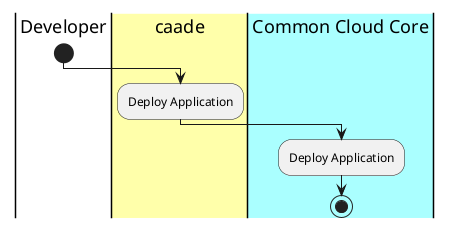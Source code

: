 @startuml
|Developer|
start
|#ffffaa|caade|
:Deploy Application;
|#aaffff|Common Cloud Core|
:Deploy Application;
stop
@enduml
